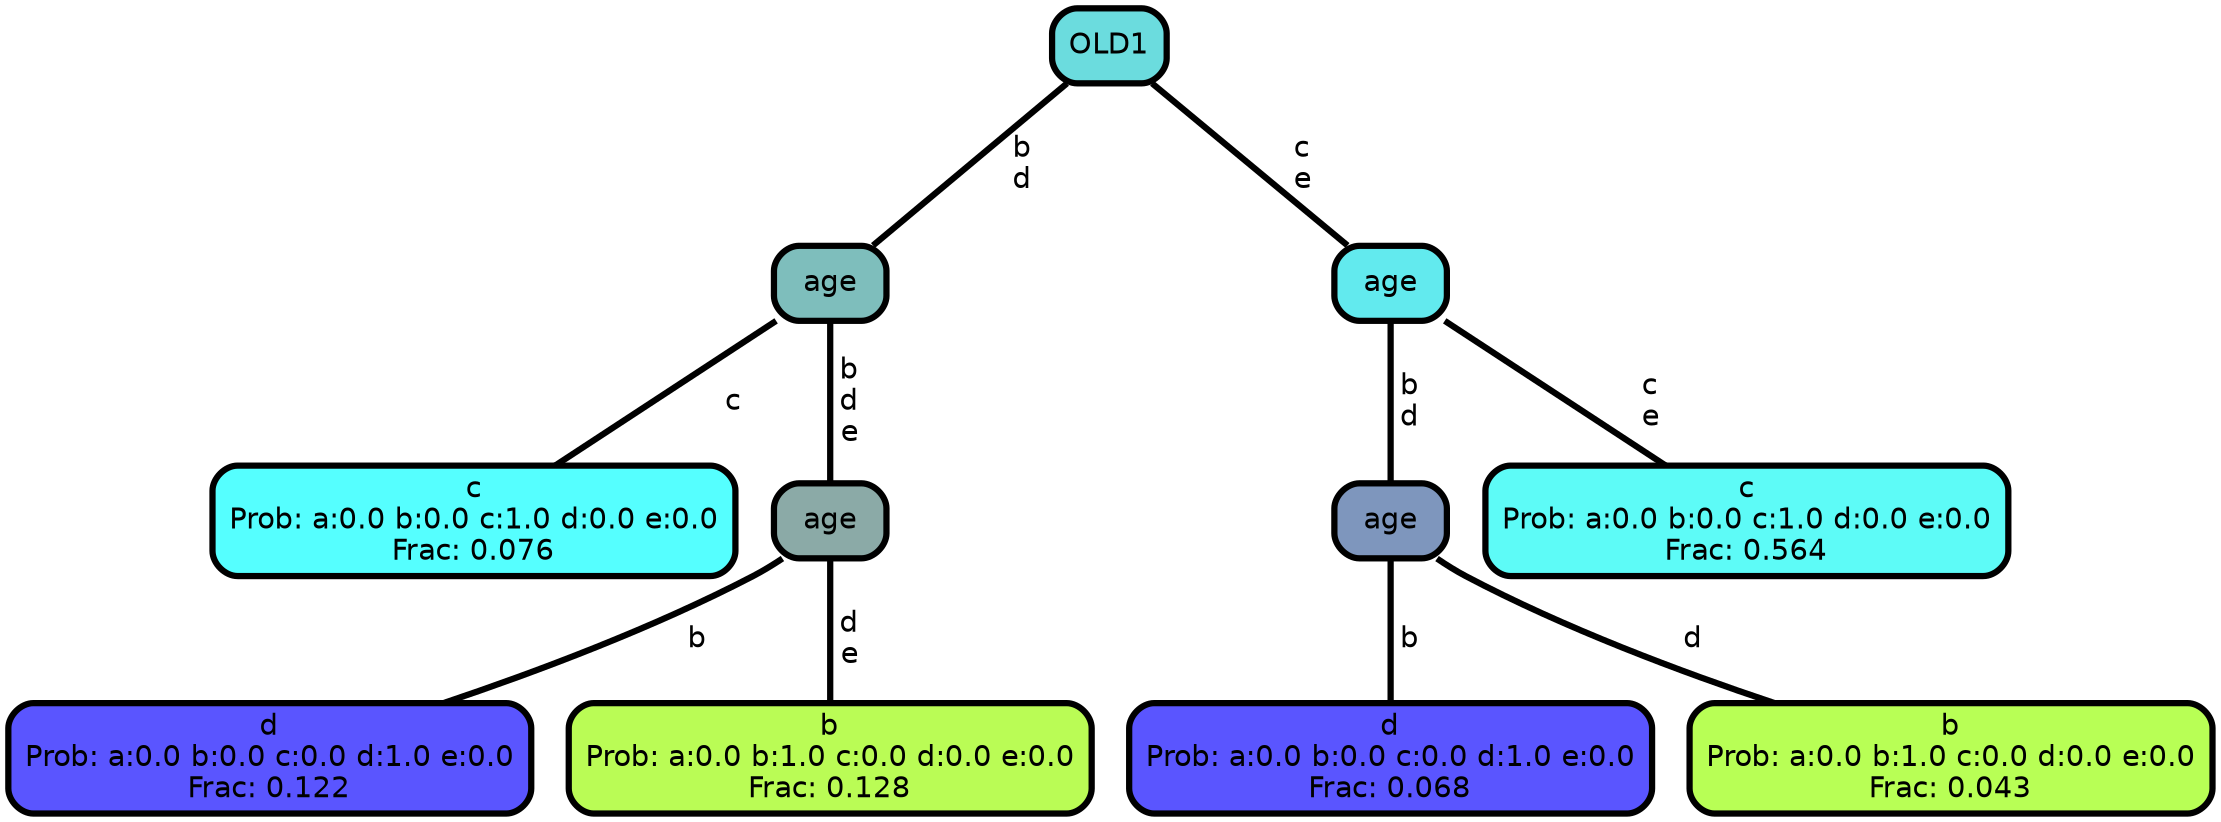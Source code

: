 graph Tree {
node [shape=box, style="filled, rounded",color="black",penwidth="3",fontcolor="black",                 fontname=helvetica] ;
graph [ranksep="0 equally", splines=straight,                 bgcolor=transparent, dpi=200] ;
edge [fontname=helvetica, color=black] ;
0 [label="c
Prob: a:0.0 b:0.0 c:1.0 d:0.0 e:0.0
Frac: 0.076", fillcolor="#55ffff"] ;
1 [label="age", fillcolor="#7ebebc"] ;
2 [label="d
Prob: a:0.0 b:0.0 c:0.0 d:1.0 e:0.0
Frac: 0.122", fillcolor="#5a55ff"] ;
3 [label="age", fillcolor="#8baaa7"] ;
4 [label="b
Prob: a:0.0 b:1.0 c:0.0 d:0.0 e:0.0
Frac: 0.128", fillcolor="#bafc55"] ;
5 [label="OLD1", fillcolor="#6bdcde"] ;
6 [label="d
Prob: a:0.0 b:0.0 c:0.0 d:1.0 e:0.0
Frac: 0.068", fillcolor="#5a55ff"] ;
7 [label="age", fillcolor="#7e96bd"] ;
8 [label="b
Prob: a:0.0 b:1.0 c:0.0 d:0.0 e:0.0
Frac: 0.043", fillcolor="#b8ff55"] ;
9 [label="age", fillcolor="#62eaee"] ;
10 [label="c
Prob: a:0.0 b:0.0 c:1.0 d:0.0 e:0.0
Frac: 0.564", fillcolor="#5dfbf7"] ;
1 -- 0 [label=" c",penwidth=3] ;
1 -- 3 [label=" b\n d\n e",penwidth=3] ;
3 -- 2 [label=" b",penwidth=3] ;
3 -- 4 [label=" d\n e",penwidth=3] ;
5 -- 1 [label=" b\n d",penwidth=3] ;
5 -- 9 [label=" c\n e",penwidth=3] ;
7 -- 6 [label=" b",penwidth=3] ;
7 -- 8 [label=" d",penwidth=3] ;
9 -- 7 [label=" b\n d",penwidth=3] ;
9 -- 10 [label=" c\n e",penwidth=3] ;
{rank = same;}}